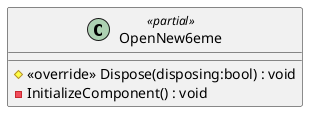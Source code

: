 @startuml
class OpenNew6eme <<partial>> {
    # <<override>> Dispose(disposing:bool) : void
    - InitializeComponent() : void
}
@enduml
